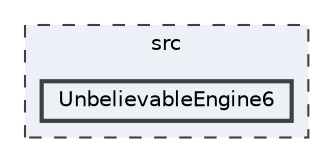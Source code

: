 digraph "src/UnbelievableEngine6"
{
 // LATEX_PDF_SIZE
  bgcolor="transparent";
  edge [fontname=Helvetica,fontsize=10,labelfontname=Helvetica,labelfontsize=10];
  node [fontname=Helvetica,fontsize=10,shape=box,height=0.2,width=0.4];
  compound=true
  subgraph clusterdir_68267d1309a1af8e8297ef4c3efbcdba {
    graph [ bgcolor="#edf0f7", pencolor="grey25", label="src", fontname=Helvetica,fontsize=10 style="filled,dashed", URL="dir_68267d1309a1af8e8297ef4c3efbcdba.html",tooltip=""]
  dir_da33b0b333df690dd04b000913ee56da [label="UnbelievableEngine6", fillcolor="#edf0f7", color="grey25", style="filled,bold", URL="dir_da33b0b333df690dd04b000913ee56da.html",tooltip=""];
  }
}
